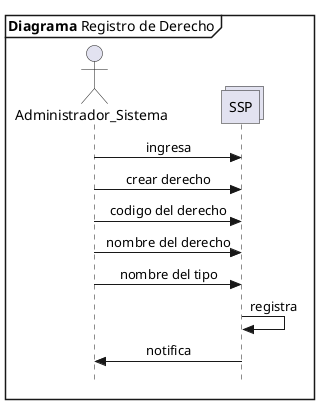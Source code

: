 @startuml Registrar_Derecho
skinparam Style strictuml
skinparam SequenceMessageAlignment center

mainframe **Diagrama** Registro de Derecho

actor Administrador_Sistema as admin
collections SSP 

admin -> SSP : ingresa
admin -> SSP : crear derecho
admin -> SSP : codigo del derecho
admin -> SSP : nombre del derecho
admin -> SSP : nombre del tipo
SSP -> SSP : registra
SSP -> admin : notifica 

@enduml